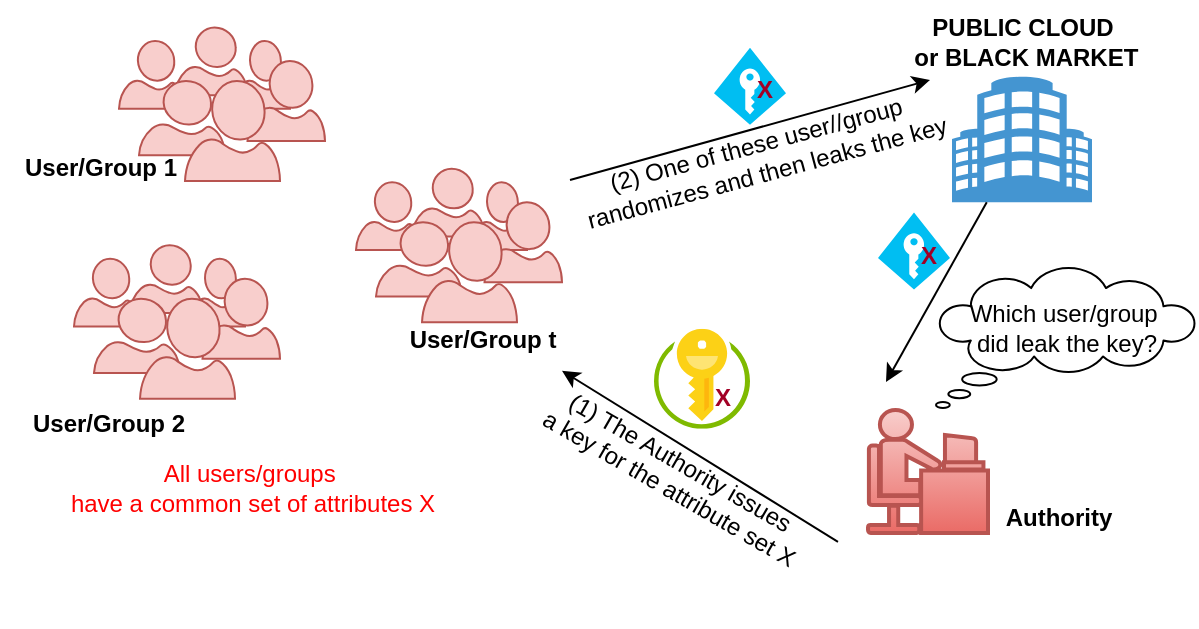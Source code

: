 <mxfile version="26.1.1">
  <diagram name="Page-1" id="iNv-rYqBdV9eewJ0w_0u">
    <mxGraphModel dx="956" dy="551" grid="1" gridSize="10" guides="1" tooltips="1" connect="1" arrows="1" fold="1" page="1" pageScale="1" pageWidth="827" pageHeight="1169" math="0" shadow="0">
      <root>
        <mxCell id="0" />
        <mxCell id="1" parent="0" />
        <mxCell id="Tk-aLL4FKmr5D07AJqrm-2" value="" style="whiteSpace=wrap;html=1;shape=mxgraph.basic.cloud_callout" vertex="1" parent="1">
          <mxGeometry x="525" y="543" width="130" height="70" as="geometry" />
        </mxCell>
        <mxCell id="Tk-aLL4FKmr5D07AJqrm-13" value="" style="image;sketch=0;aspect=fixed;html=1;points=[];align=center;fontSize=12;image=img/lib/mscae/Key_Vaults.svg;" vertex="1" parent="1">
          <mxGeometry x="384" y="573.39" width="48" height="50" as="geometry" />
        </mxCell>
        <mxCell id="Tk-aLL4FKmr5D07AJqrm-19" value="" style="verticalLabelPosition=bottom;html=1;verticalAlign=top;align=center;strokeColor=#b85450;fillColor=#f8cecc;shape=mxgraph.azure.user;" vertex="1" parent="1">
          <mxGeometry x="144.5" y="422.74" width="36.25" height="33.86" as="geometry" />
        </mxCell>
        <mxCell id="r3IqpD6B1Du6_-x1D-pc-7" value="PUBLIC CLOUD&lt;div&gt;&amp;nbsp;or BLACK MARKET&lt;/div&gt;" style="text;html=1;align=center;verticalAlign=middle;resizable=0;points=[];autosize=1;strokeColor=none;fillColor=none;fontStyle=1" parent="1" vertex="1">
          <mxGeometry x="503" y="409.53" width="130" height="40" as="geometry" />
        </mxCell>
        <mxCell id="r3IqpD6B1Du6_-x1D-pc-16" value="" style="verticalLabelPosition=bottom;html=1;verticalAlign=top;align=center;strokeColor=#b85450;fillColor=#f8cecc;shape=mxgraph.azure.user;" parent="1" vertex="1">
          <mxGeometry x="174" y="429.53" width="28" height="33.86" as="geometry" />
        </mxCell>
        <mxCell id="r3IqpD6B1Du6_-x1D-pc-18" value="" style="shape=mxgraph.cisco.people.androgenous_person;html=1;pointerEvents=1;dashed=0;fillColor=#f8cecc;strokeColor=#b85450;strokeWidth=2;verticalLabelPosition=bottom;verticalAlign=top;align=center;outlineConnect=0;gradientColor=#ea6b66;" parent="1" vertex="1">
          <mxGeometry x="491" y="614.06" width="60" height="61.47" as="geometry" />
        </mxCell>
        <mxCell id="r3IqpD6B1Du6_-x1D-pc-19" value="&lt;font color=&quot;#a20025&quot;&gt;X&lt;/font&gt;" style="text;html=1;align=center;verticalAlign=middle;resizable=0;points=[];autosize=1;strokeColor=none;fillColor=none;fontStyle=1" parent="1" vertex="1">
          <mxGeometry x="403" y="593.39" width="30" height="30" as="geometry" />
        </mxCell>
        <mxCell id="r3IqpD6B1Du6_-x1D-pc-36" value="Authority" style="text;html=1;align=center;verticalAlign=middle;resizable=0;points=[];autosize=1;strokeColor=none;fillColor=none;fontStyle=1" parent="1" vertex="1">
          <mxGeometry x="551" y="653.39" width="70" height="30" as="geometry" />
        </mxCell>
        <mxCell id="r3IqpD6B1Du6_-x1D-pc-43" value="" style="verticalLabelPosition=bottom;html=1;verticalAlign=top;align=center;strokeColor=#b85450;fillColor=#f8cecc;shape=mxgraph.azure.user;" parent="1" vertex="1">
          <mxGeometry x="116.5" y="429.53" width="33" height="33.86" as="geometry" />
        </mxCell>
        <mxCell id="Tk-aLL4FKmr5D07AJqrm-1" value="&lt;span style=&quot;color: rgb(255, 0, 0);&quot;&gt;All users/groups&amp;nbsp;&lt;/span&gt;&lt;div&gt;&lt;span style=&quot;color: rgb(255, 0, 0);&quot;&gt;have a common set of attributes X&lt;/span&gt;&lt;/div&gt;" style="text;html=1;align=center;verticalAlign=middle;resizable=0;points=[];autosize=1;strokeColor=none;fillColor=none;" vertex="1" parent="1">
          <mxGeometry x="78" y="633.39" width="210" height="40" as="geometry" />
        </mxCell>
        <mxCell id="Tk-aLL4FKmr5D07AJqrm-9" value="&lt;b&gt;User/Group 1&lt;/b&gt;" style="text;html=1;align=center;verticalAlign=middle;resizable=0;points=[];autosize=1;strokeColor=none;fillColor=none;" vertex="1" parent="1">
          <mxGeometry x="57" y="477.6" width="100" height="30" as="geometry" />
        </mxCell>
        <mxCell id="Tk-aLL4FKmr5D07AJqrm-10" value="&lt;b&gt;User/&lt;/b&gt;&lt;b&gt;Group 2&lt;/b&gt;" style="text;html=1;align=center;verticalAlign=middle;resizable=0;points=[];autosize=1;strokeColor=none;fillColor=none;" vertex="1" parent="1">
          <mxGeometry x="60.5" y="605.53" width="100" height="30" as="geometry" />
        </mxCell>
        <mxCell id="Tk-aLL4FKmr5D07AJqrm-11" value="&lt;b&gt;User/&lt;/b&gt;&lt;b&gt;Group t&lt;/b&gt;" style="text;html=1;align=center;verticalAlign=middle;resizable=0;points=[];autosize=1;strokeColor=none;fillColor=none;" vertex="1" parent="1">
          <mxGeometry x="248" y="564.39" width="100" height="30" as="geometry" />
        </mxCell>
        <mxCell id="Tk-aLL4FKmr5D07AJqrm-14" value="Which user/group&amp;nbsp;&lt;div&gt;did leak the key?&lt;/div&gt;" style="text;html=1;align=center;verticalAlign=middle;resizable=0;points=[];autosize=1;strokeColor=none;fillColor=none;" vertex="1" parent="1">
          <mxGeometry x="530" y="553.39" width="120" height="40" as="geometry" />
        </mxCell>
        <mxCell id="Tk-aLL4FKmr5D07AJqrm-16" value="" style="verticalLabelPosition=bottom;html=1;verticalAlign=top;align=center;strokeColor=#b85450;fillColor=#f8cecc;shape=mxgraph.azure.user;" vertex="1" parent="1">
          <mxGeometry x="126.5" y="449.53" width="43" height="37.07" as="geometry" />
        </mxCell>
        <mxCell id="Tk-aLL4FKmr5D07AJqrm-17" value="" style="verticalLabelPosition=bottom;html=1;verticalAlign=top;align=center;strokeColor=#b85450;fillColor=#f8cecc;shape=mxgraph.azure.user;" vertex="1" parent="1">
          <mxGeometry x="180.75" y="439.53" width="38.75" height="40" as="geometry" />
        </mxCell>
        <mxCell id="Tk-aLL4FKmr5D07AJqrm-18" value="" style="verticalLabelPosition=bottom;html=1;verticalAlign=top;align=center;strokeColor=#b85450;fillColor=#f8cecc;shape=mxgraph.azure.user;" vertex="1" parent="1">
          <mxGeometry x="149.5" y="449.53" width="47.5" height="50" as="geometry" />
        </mxCell>
        <mxCell id="Tk-aLL4FKmr5D07AJqrm-20" value="" style="verticalLabelPosition=bottom;html=1;verticalAlign=top;align=center;strokeColor=#b85450;fillColor=#f8cecc;shape=mxgraph.azure.user;" vertex="1" parent="1">
          <mxGeometry x="122" y="531.6" width="36.25" height="33.86" as="geometry" />
        </mxCell>
        <mxCell id="Tk-aLL4FKmr5D07AJqrm-21" value="" style="verticalLabelPosition=bottom;html=1;verticalAlign=top;align=center;strokeColor=#b85450;fillColor=#f8cecc;shape=mxgraph.azure.user;" vertex="1" parent="1">
          <mxGeometry x="151.5" y="538.39" width="28" height="33.86" as="geometry" />
        </mxCell>
        <mxCell id="Tk-aLL4FKmr5D07AJqrm-22" value="" style="verticalLabelPosition=bottom;html=1;verticalAlign=top;align=center;strokeColor=#b85450;fillColor=#f8cecc;shape=mxgraph.azure.user;" vertex="1" parent="1">
          <mxGeometry x="94" y="538.39" width="33" height="33.86" as="geometry" />
        </mxCell>
        <mxCell id="Tk-aLL4FKmr5D07AJqrm-23" value="" style="verticalLabelPosition=bottom;html=1;verticalAlign=top;align=center;strokeColor=#b85450;fillColor=#f8cecc;shape=mxgraph.azure.user;" vertex="1" parent="1">
          <mxGeometry x="104" y="558.39" width="43" height="37.07" as="geometry" />
        </mxCell>
        <mxCell id="Tk-aLL4FKmr5D07AJqrm-24" value="" style="verticalLabelPosition=bottom;html=1;verticalAlign=top;align=center;strokeColor=#b85450;fillColor=#f8cecc;shape=mxgraph.azure.user;" vertex="1" parent="1">
          <mxGeometry x="158.25" y="548.39" width="38.75" height="40" as="geometry" />
        </mxCell>
        <mxCell id="Tk-aLL4FKmr5D07AJqrm-25" value="" style="verticalLabelPosition=bottom;html=1;verticalAlign=top;align=center;strokeColor=#b85450;fillColor=#f8cecc;shape=mxgraph.azure.user;" vertex="1" parent="1">
          <mxGeometry x="127" y="558.39" width="47.5" height="50" as="geometry" />
        </mxCell>
        <mxCell id="Tk-aLL4FKmr5D07AJqrm-32" value="" style="verticalLabelPosition=bottom;html=1;verticalAlign=top;align=center;strokeColor=#b85450;fillColor=#f8cecc;shape=mxgraph.azure.user;" vertex="1" parent="1">
          <mxGeometry x="263" y="493.39" width="36.25" height="33.86" as="geometry" />
        </mxCell>
        <mxCell id="Tk-aLL4FKmr5D07AJqrm-33" value="" style="verticalLabelPosition=bottom;html=1;verticalAlign=top;align=center;strokeColor=#b85450;fillColor=#f8cecc;shape=mxgraph.azure.user;" vertex="1" parent="1">
          <mxGeometry x="292.5" y="500.18" width="28" height="33.86" as="geometry" />
        </mxCell>
        <mxCell id="Tk-aLL4FKmr5D07AJqrm-34" value="" style="verticalLabelPosition=bottom;html=1;verticalAlign=top;align=center;strokeColor=#b85450;fillColor=#f8cecc;shape=mxgraph.azure.user;" vertex="1" parent="1">
          <mxGeometry x="235" y="500.18" width="33" height="33.86" as="geometry" />
        </mxCell>
        <mxCell id="Tk-aLL4FKmr5D07AJqrm-35" value="" style="verticalLabelPosition=bottom;html=1;verticalAlign=top;align=center;strokeColor=#b85450;fillColor=#f8cecc;shape=mxgraph.azure.user;" vertex="1" parent="1">
          <mxGeometry x="245" y="520.18" width="43" height="37.07" as="geometry" />
        </mxCell>
        <mxCell id="Tk-aLL4FKmr5D07AJqrm-36" value="" style="verticalLabelPosition=bottom;html=1;verticalAlign=top;align=center;strokeColor=#b85450;fillColor=#f8cecc;shape=mxgraph.azure.user;" vertex="1" parent="1">
          <mxGeometry x="299.25" y="510.18" width="38.75" height="40" as="geometry" />
        </mxCell>
        <mxCell id="Tk-aLL4FKmr5D07AJqrm-37" value="" style="verticalLabelPosition=bottom;html=1;verticalAlign=top;align=center;strokeColor=#b85450;fillColor=#f8cecc;shape=mxgraph.azure.user;" vertex="1" parent="1">
          <mxGeometry x="268" y="520.18" width="47.5" height="50" as="geometry" />
        </mxCell>
        <mxCell id="Tk-aLL4FKmr5D07AJqrm-49" value="" style="shadow=0;dashed=0;html=1;strokeColor=none;fillColor=#4495D1;labelPosition=center;verticalLabelPosition=bottom;verticalAlign=top;align=center;outlineConnect=0;shape=mxgraph.veeam.building;" vertex="1" parent="1">
          <mxGeometry x="533" y="447.37" width="70" height="62.81" as="geometry" />
        </mxCell>
        <mxCell id="Tk-aLL4FKmr5D07AJqrm-52" value="" style="endArrow=classic;html=1;rounded=0;" edge="1" parent="1">
          <mxGeometry width="50" height="50" relative="1" as="geometry">
            <mxPoint x="476" y="679.92" as="sourcePoint" />
            <mxPoint x="338" y="594.39" as="targetPoint" />
          </mxGeometry>
        </mxCell>
        <mxCell id="Tk-aLL4FKmr5D07AJqrm-53" value="(1) The Authority issues&amp;nbsp;&lt;div&gt;a key for the attribute set X&lt;div&gt;&lt;br&gt;&lt;/div&gt;&lt;/div&gt;" style="text;html=1;align=center;verticalAlign=middle;resizable=0;points=[];autosize=1;strokeColor=none;fillColor=none;rotation=30;" vertex="1" parent="1">
          <mxGeometry x="305.5" y="623.39" width="170" height="60" as="geometry" />
        </mxCell>
        <mxCell id="Tk-aLL4FKmr5D07AJqrm-56" value="" style="verticalLabelPosition=bottom;html=1;verticalAlign=top;align=center;strokeColor=none;fillColor=#00BEF2;shape=mxgraph.azure.access_control;" vertex="1" parent="1">
          <mxGeometry x="414" y="432.88" width="36" height="38.53" as="geometry" />
        </mxCell>
        <mxCell id="Tk-aLL4FKmr5D07AJqrm-57" value="&lt;font color=&quot;#a20025&quot;&gt;X&lt;/font&gt;" style="text;html=1;align=center;verticalAlign=middle;resizable=0;points=[];autosize=1;strokeColor=none;fillColor=none;fontStyle=1" vertex="1" parent="1">
          <mxGeometry x="424" y="439.08" width="30" height="30" as="geometry" />
        </mxCell>
        <mxCell id="Tk-aLL4FKmr5D07AJqrm-58" value="" style="endArrow=classic;html=1;rounded=0;" edge="1" parent="1">
          <mxGeometry width="50" height="50" relative="1" as="geometry">
            <mxPoint x="342" y="499" as="sourcePoint" />
            <mxPoint x="522" y="449" as="targetPoint" />
          </mxGeometry>
        </mxCell>
        <mxCell id="Tk-aLL4FKmr5D07AJqrm-59" value="(2) One of these user//group&amp;nbsp;&lt;div&gt;randomizes and then leaks the key&lt;/div&gt;" style="text;html=1;align=center;verticalAlign=middle;resizable=0;points=[];autosize=1;strokeColor=none;fillColor=none;rotation=-15;" vertex="1" parent="1">
          <mxGeometry x="333" y="467.6" width="210" height="40" as="geometry" />
        </mxCell>
        <mxCell id="Tk-aLL4FKmr5D07AJqrm-62" value="" style="endArrow=classic;html=1;rounded=0;" edge="1" parent="1" source="Tk-aLL4FKmr5D07AJqrm-49">
          <mxGeometry width="50" height="50" relative="1" as="geometry">
            <mxPoint x="540" y="510" as="sourcePoint" />
            <mxPoint x="500" y="600" as="targetPoint" />
          </mxGeometry>
        </mxCell>
        <mxCell id="Tk-aLL4FKmr5D07AJqrm-63" value="" style="verticalLabelPosition=bottom;html=1;verticalAlign=top;align=center;strokeColor=none;fillColor=#00BEF2;shape=mxgraph.azure.access_control;" vertex="1" parent="1">
          <mxGeometry x="496" y="515.25" width="36" height="38.53" as="geometry" />
        </mxCell>
        <mxCell id="Tk-aLL4FKmr5D07AJqrm-64" value="&lt;font color=&quot;#a20025&quot;&gt;X&lt;/font&gt;" style="text;html=1;align=center;verticalAlign=middle;resizable=0;points=[];autosize=1;strokeColor=none;fillColor=none;fontStyle=1" vertex="1" parent="1">
          <mxGeometry x="506" y="522.45" width="30" height="30" as="geometry" />
        </mxCell>
      </root>
    </mxGraphModel>
  </diagram>
</mxfile>
